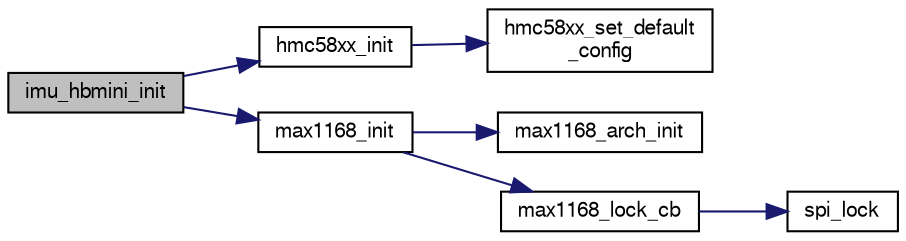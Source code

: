 digraph "imu_hbmini_init"
{
  edge [fontname="FreeSans",fontsize="10",labelfontname="FreeSans",labelfontsize="10"];
  node [fontname="FreeSans",fontsize="10",shape=record];
  rankdir="LR";
  Node1 [label="imu_hbmini_init",height=0.2,width=0.4,color="black", fillcolor="grey75", style="filled", fontcolor="black"];
  Node1 -> Node2 [color="midnightblue",fontsize="10",style="solid",fontname="FreeSans"];
  Node2 [label="hmc58xx_init",height=0.2,width=0.4,color="black", fillcolor="white", style="filled",URL="$hmc58xx_8c.html#a1daa9072b668998f936fb469e5c6c515",tooltip="Initialize Hmc58xx struct and set default config options. "];
  Node2 -> Node3 [color="midnightblue",fontsize="10",style="solid",fontname="FreeSans"];
  Node3 [label="hmc58xx_set_default\l_config",height=0.2,width=0.4,color="black", fillcolor="white", style="filled",URL="$hmc58xx_8c.html#a2165794d296c28b9d22eb0490ec3049b"];
  Node1 -> Node4 [color="midnightblue",fontsize="10",style="solid",fontname="FreeSans"];
  Node4 [label="max1168_init",height=0.2,width=0.4,color="black", fillcolor="white", style="filled",URL="$max1168_8c.html#a6130e20b7ea3c56aa94a9e449b773b4a"];
  Node4 -> Node5 [color="midnightblue",fontsize="10",style="solid",fontname="FreeSans"];
  Node5 [label="max1168_arch_init",height=0.2,width=0.4,color="black", fillcolor="white", style="filled",URL="$lpc21_2peripherals_2max1168__arch_8c.html#a712f39d80c2b46e08a4d0230bf74bef2"];
  Node4 -> Node6 [color="midnightblue",fontsize="10",style="solid",fontname="FreeSans"];
  Node6 [label="max1168_lock_cb",height=0.2,width=0.4,color="black", fillcolor="white", style="filled",URL="$max1168_8c.html#a65bdce5cdf607ff4f87fd590f20d16c3"];
  Node6 -> Node7 [color="midnightblue",fontsize="10",style="solid",fontname="FreeSans"];
  Node7 [label="spi_lock",height=0.2,width=0.4,color="black", fillcolor="white", style="filled",URL="$group__spi.html#ga747ed5cb8c8252f0101fb60a04fa886d",tooltip="spi_lock() function "];
}
